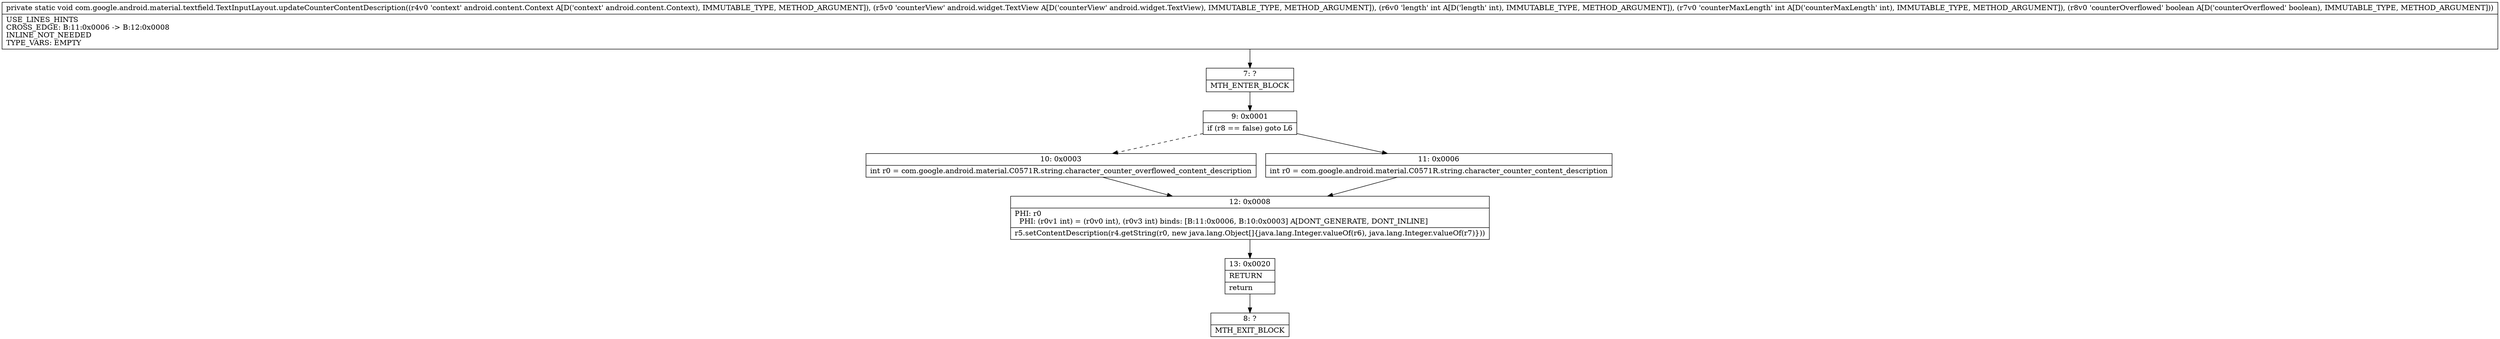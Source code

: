 digraph "CFG forcom.google.android.material.textfield.TextInputLayout.updateCounterContentDescription(Landroid\/content\/Context;Landroid\/widget\/TextView;IIZ)V" {
Node_7 [shape=record,label="{7\:\ ?|MTH_ENTER_BLOCK\l}"];
Node_9 [shape=record,label="{9\:\ 0x0001|if (r8 == false) goto L6\l}"];
Node_10 [shape=record,label="{10\:\ 0x0003|int r0 = com.google.android.material.C0571R.string.character_counter_overflowed_content_description\l}"];
Node_12 [shape=record,label="{12\:\ 0x0008|PHI: r0 \l  PHI: (r0v1 int) = (r0v0 int), (r0v3 int) binds: [B:11:0x0006, B:10:0x0003] A[DONT_GENERATE, DONT_INLINE]\l|r5.setContentDescription(r4.getString(r0, new java.lang.Object[]\{java.lang.Integer.valueOf(r6), java.lang.Integer.valueOf(r7)\}))\l}"];
Node_13 [shape=record,label="{13\:\ 0x0020|RETURN\l|return\l}"];
Node_8 [shape=record,label="{8\:\ ?|MTH_EXIT_BLOCK\l}"];
Node_11 [shape=record,label="{11\:\ 0x0006|int r0 = com.google.android.material.C0571R.string.character_counter_content_description\l}"];
MethodNode[shape=record,label="{private static void com.google.android.material.textfield.TextInputLayout.updateCounterContentDescription((r4v0 'context' android.content.Context A[D('context' android.content.Context), IMMUTABLE_TYPE, METHOD_ARGUMENT]), (r5v0 'counterView' android.widget.TextView A[D('counterView' android.widget.TextView), IMMUTABLE_TYPE, METHOD_ARGUMENT]), (r6v0 'length' int A[D('length' int), IMMUTABLE_TYPE, METHOD_ARGUMENT]), (r7v0 'counterMaxLength' int A[D('counterMaxLength' int), IMMUTABLE_TYPE, METHOD_ARGUMENT]), (r8v0 'counterOverflowed' boolean A[D('counterOverflowed' boolean), IMMUTABLE_TYPE, METHOD_ARGUMENT]))  | USE_LINES_HINTS\lCROSS_EDGE: B:11:0x0006 \-\> B:12:0x0008\lINLINE_NOT_NEEDED\lTYPE_VARS: EMPTY\l}"];
MethodNode -> Node_7;Node_7 -> Node_9;
Node_9 -> Node_10[style=dashed];
Node_9 -> Node_11;
Node_10 -> Node_12;
Node_12 -> Node_13;
Node_13 -> Node_8;
Node_11 -> Node_12;
}

